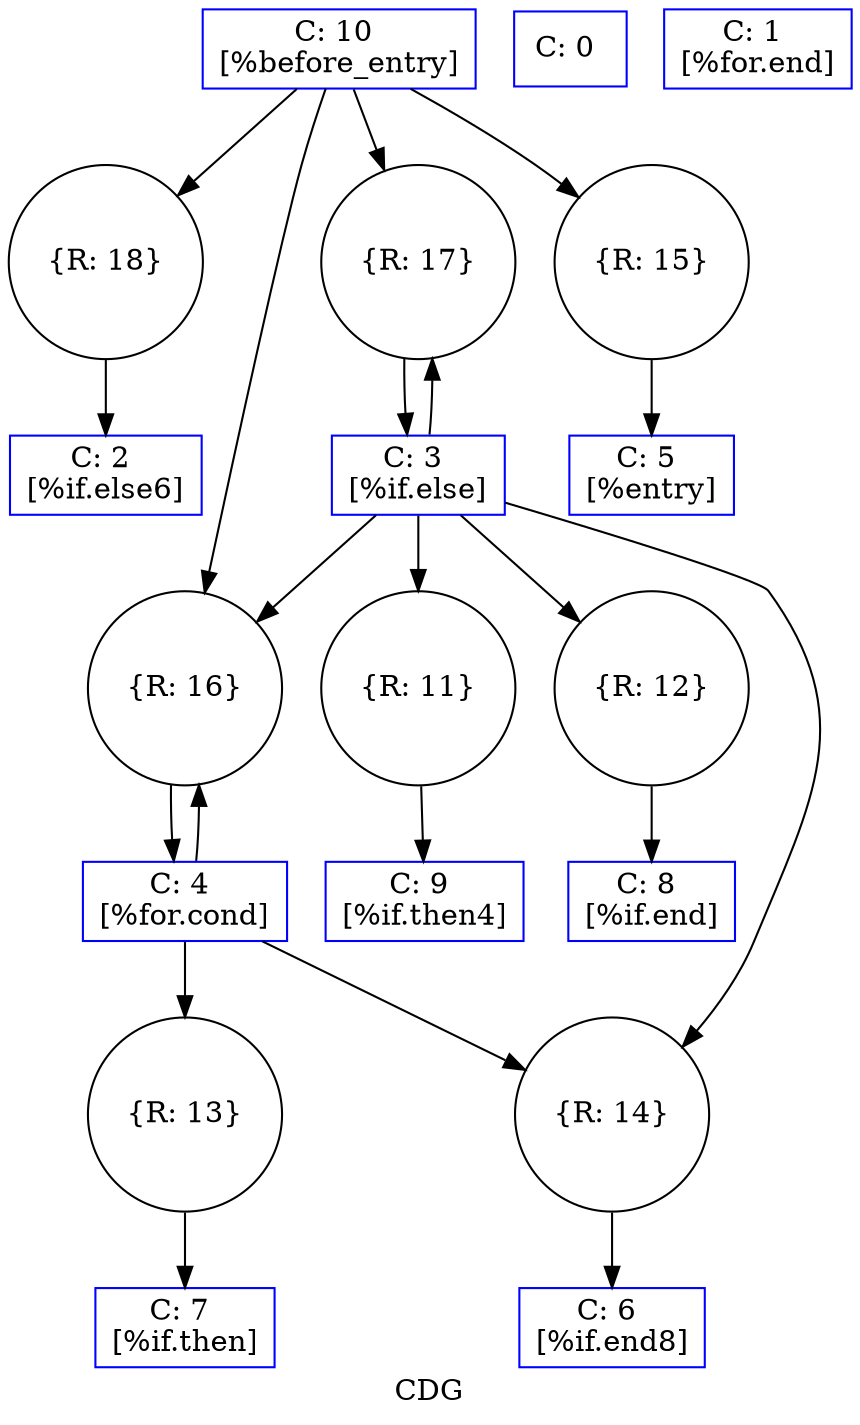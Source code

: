 digraph "CDG" {
	label="CDG";

	Node0x12e6df0 [shape=record,shape=circle,label="{R: 18}"];
	Node0x12e6df0 -> Node0x12d3710;
	Node0x12e6cc0 [shape=record,shape=circle,label="{R: 17}"];
	Node0x12e6cc0 -> Node0x12d37f0;
	Node0x12e6bb0 [shape=record,shape=circle,label="{R: 16}"];
	Node0x12e6bb0 -> Node0x12d38d0;
	Node0x12d4a90 [shape=record,shape=circle,label="{R: 15}"];
	Node0x12d4a90 -> Node0x12d39b0;
	Node0x12d4960 [shape=record,shape=circle,label="{R: 14}"];
	Node0x12d4960 -> Node0x12d3a90;
	Node0x12d6220 [shape=record,shape=circle,label="{R: 13}"];
	Node0x12d6220 -> Node0x12d3b70;
	Node0x12cdff0 [shape=record,color=blue,label="{C: 0 \n}"];
	Node0x12ce070 [shape=record,color=blue,label="{C: 1 \n[%for.end]\n}"];
	Node0x12d3710 [shape=record,color=blue,label="{C: 2 \n[%if.else6]\n}"];
	Node0x12d37f0 [shape=record,color=blue,label="{C: 3 \n[%if.else]\n}"];
	Node0x12d37f0 -> Node0x12d4bf0;
	Node0x12d37f0 -> Node0x12d6180;
	Node0x12d37f0 -> Node0x12d4960;
	Node0x12d37f0 -> Node0x12e6bb0;
	Node0x12d37f0 -> Node0x12e6cc0;
	Node0x12d38d0 [shape=record,color=blue,label="{C: 4 \n[%for.cond]\n}"];
	Node0x12d38d0 -> Node0x12d6220;
	Node0x12d38d0 -> Node0x12d4960;
	Node0x12d38d0 -> Node0x12e6bb0;
	Node0x12d39b0 [shape=record,color=blue,label="{C: 5 \n[%entry]\n}"];
	Node0x12d3a90 [shape=record,color=blue,label="{C: 6 \n[%if.end8]\n}"];
	Node0x12d3b70 [shape=record,color=blue,label="{C: 7 \n[%if.then]\n}"];
	Node0x12d3c50 [shape=record,color=blue,label="{C: 8 \n[%if.end]\n}"];
	Node0x12d3d30 [shape=record,color=blue,label="{C: 9 \n[%if.then4]\n}"];
	Node0x12d3e10 [shape=record,color=blue,label="{C: 10 \n[%before_entry]\n}"];
	Node0x12d3e10 -> Node0x12d4a90;
	Node0x12d3e10 -> Node0x12e6bb0;
	Node0x12d3e10 -> Node0x12e6cc0;
	Node0x12d3e10 -> Node0x12e6df0;
	Node0x12d4bf0 [shape=record,shape=circle,label="{R: 11}"];
	Node0x12d4bf0 -> Node0x12d3d30;
	Node0x12d6180 [shape=record,shape=circle,label="{R: 12}"];
	Node0x12d6180 -> Node0x12d3c50;
}
